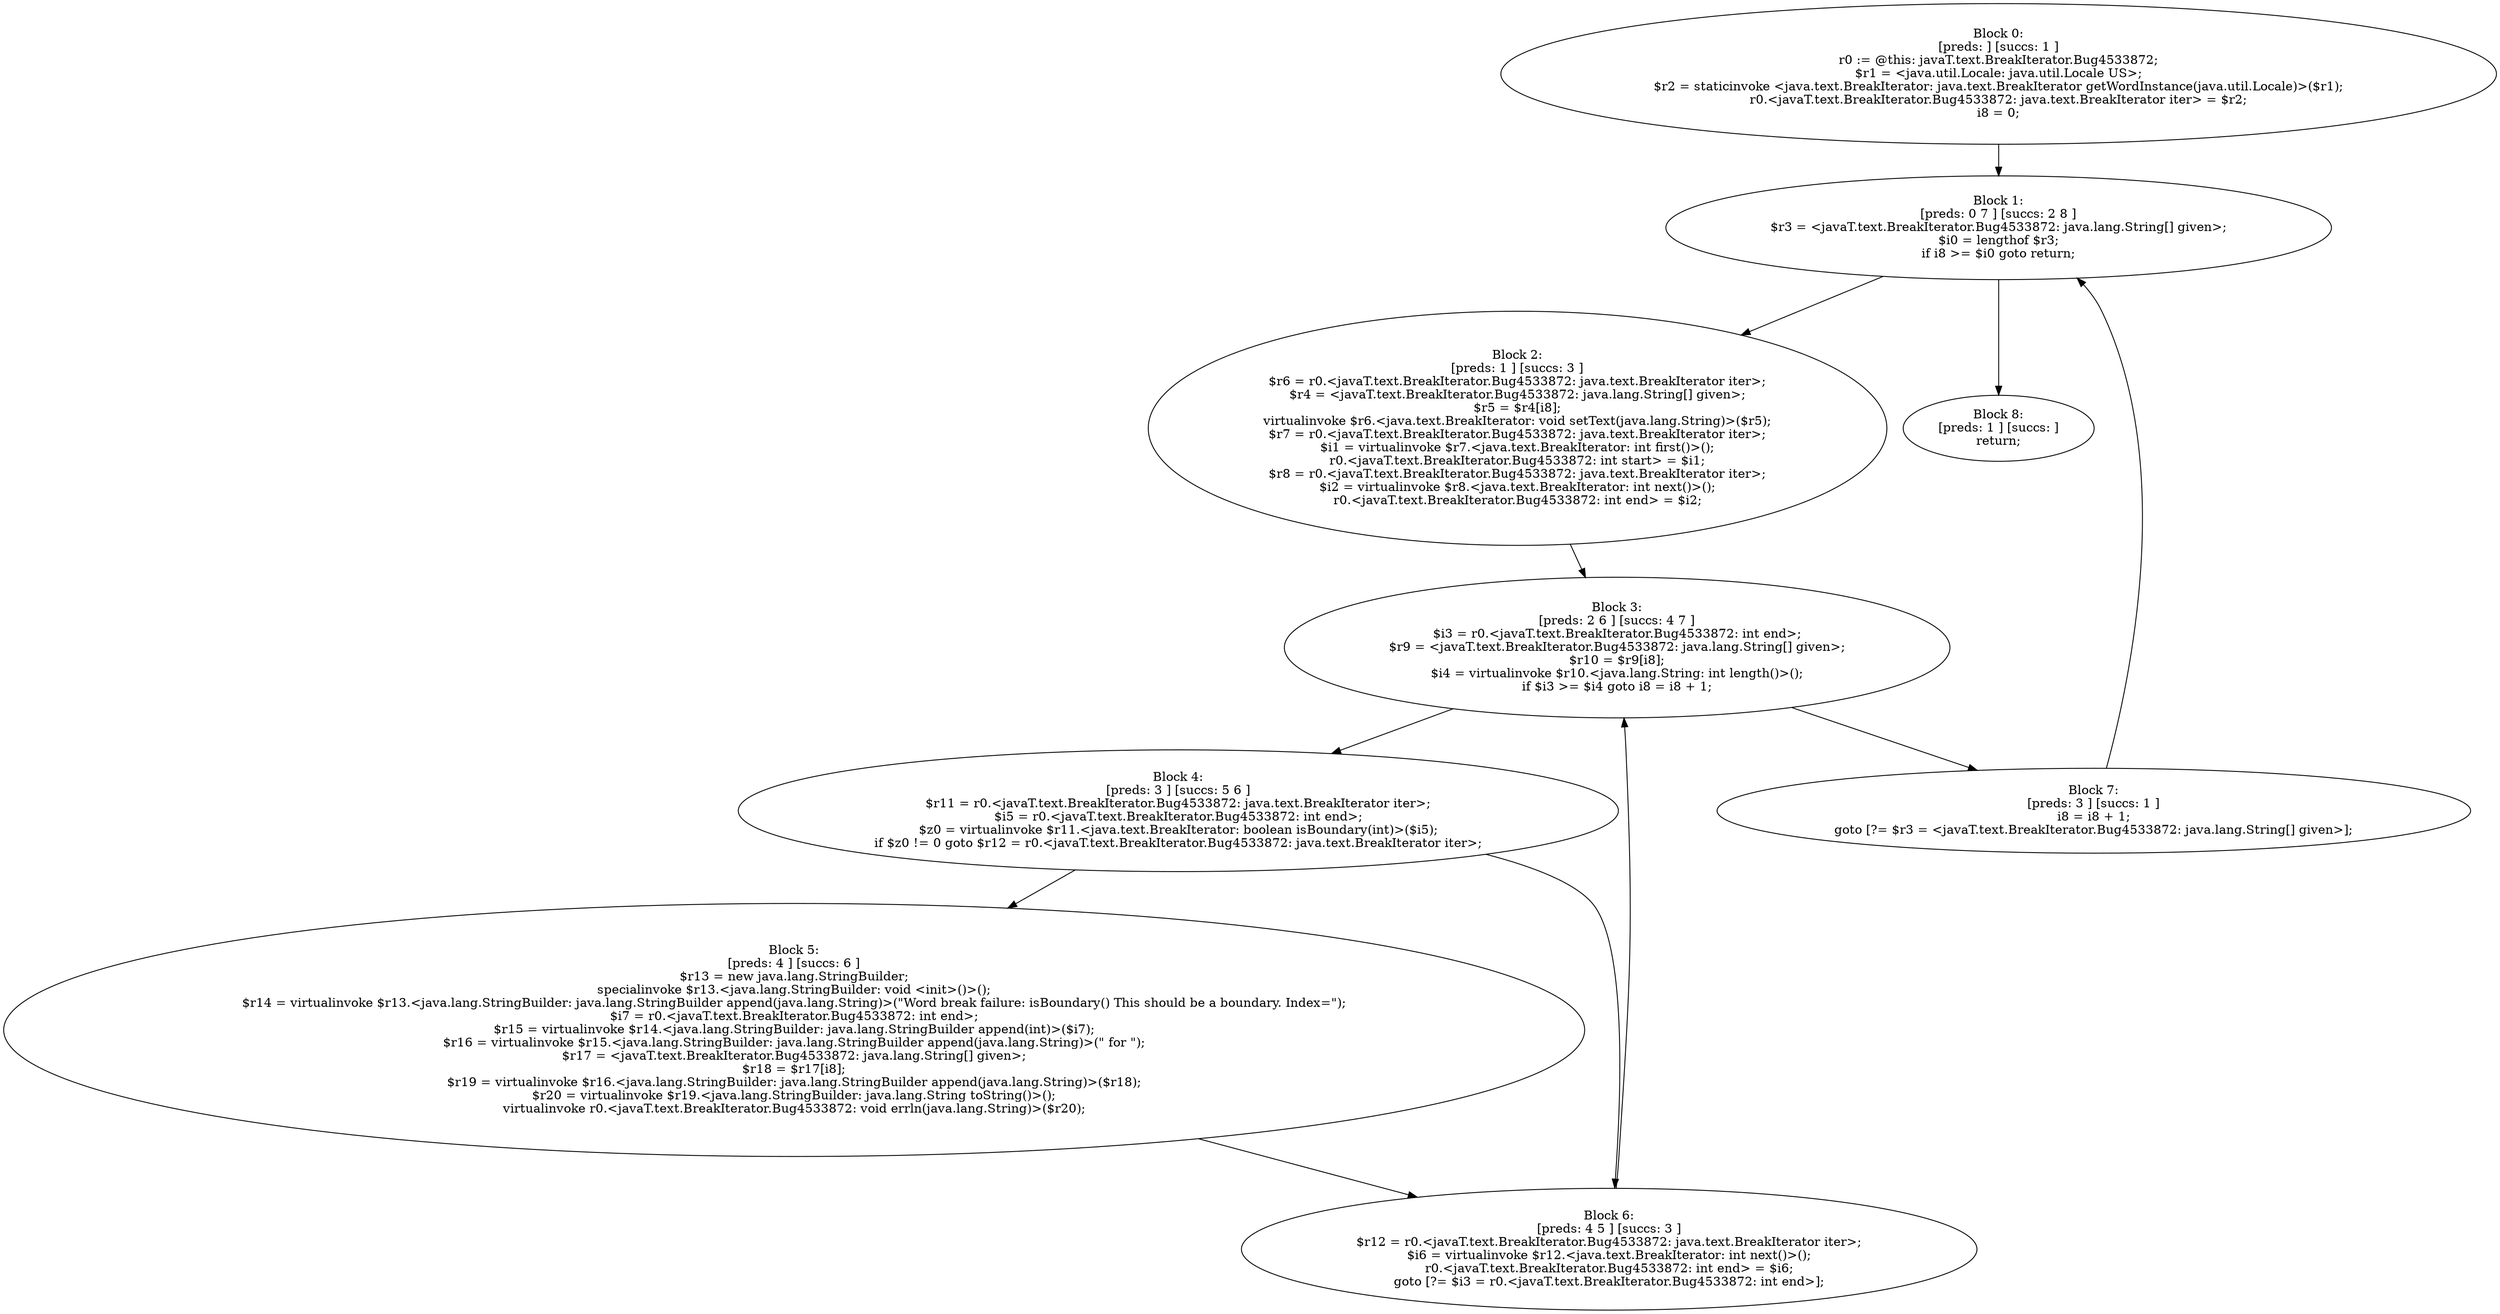 digraph "unitGraph" {
    "Block 0:
[preds: ] [succs: 1 ]
r0 := @this: javaT.text.BreakIterator.Bug4533872;
$r1 = <java.util.Locale: java.util.Locale US>;
$r2 = staticinvoke <java.text.BreakIterator: java.text.BreakIterator getWordInstance(java.util.Locale)>($r1);
r0.<javaT.text.BreakIterator.Bug4533872: java.text.BreakIterator iter> = $r2;
i8 = 0;
"
    "Block 1:
[preds: 0 7 ] [succs: 2 8 ]
$r3 = <javaT.text.BreakIterator.Bug4533872: java.lang.String[] given>;
$i0 = lengthof $r3;
if i8 >= $i0 goto return;
"
    "Block 2:
[preds: 1 ] [succs: 3 ]
$r6 = r0.<javaT.text.BreakIterator.Bug4533872: java.text.BreakIterator iter>;
$r4 = <javaT.text.BreakIterator.Bug4533872: java.lang.String[] given>;
$r5 = $r4[i8];
virtualinvoke $r6.<java.text.BreakIterator: void setText(java.lang.String)>($r5);
$r7 = r0.<javaT.text.BreakIterator.Bug4533872: java.text.BreakIterator iter>;
$i1 = virtualinvoke $r7.<java.text.BreakIterator: int first()>();
r0.<javaT.text.BreakIterator.Bug4533872: int start> = $i1;
$r8 = r0.<javaT.text.BreakIterator.Bug4533872: java.text.BreakIterator iter>;
$i2 = virtualinvoke $r8.<java.text.BreakIterator: int next()>();
r0.<javaT.text.BreakIterator.Bug4533872: int end> = $i2;
"
    "Block 3:
[preds: 2 6 ] [succs: 4 7 ]
$i3 = r0.<javaT.text.BreakIterator.Bug4533872: int end>;
$r9 = <javaT.text.BreakIterator.Bug4533872: java.lang.String[] given>;
$r10 = $r9[i8];
$i4 = virtualinvoke $r10.<java.lang.String: int length()>();
if $i3 >= $i4 goto i8 = i8 + 1;
"
    "Block 4:
[preds: 3 ] [succs: 5 6 ]
$r11 = r0.<javaT.text.BreakIterator.Bug4533872: java.text.BreakIterator iter>;
$i5 = r0.<javaT.text.BreakIterator.Bug4533872: int end>;
$z0 = virtualinvoke $r11.<java.text.BreakIterator: boolean isBoundary(int)>($i5);
if $z0 != 0 goto $r12 = r0.<javaT.text.BreakIterator.Bug4533872: java.text.BreakIterator iter>;
"
    "Block 5:
[preds: 4 ] [succs: 6 ]
$r13 = new java.lang.StringBuilder;
specialinvoke $r13.<java.lang.StringBuilder: void <init>()>();
$r14 = virtualinvoke $r13.<java.lang.StringBuilder: java.lang.StringBuilder append(java.lang.String)>(\"Word break failure: isBoundary() This should be a boundary. Index=\");
$i7 = r0.<javaT.text.BreakIterator.Bug4533872: int end>;
$r15 = virtualinvoke $r14.<java.lang.StringBuilder: java.lang.StringBuilder append(int)>($i7);
$r16 = virtualinvoke $r15.<java.lang.StringBuilder: java.lang.StringBuilder append(java.lang.String)>(\" for \");
$r17 = <javaT.text.BreakIterator.Bug4533872: java.lang.String[] given>;
$r18 = $r17[i8];
$r19 = virtualinvoke $r16.<java.lang.StringBuilder: java.lang.StringBuilder append(java.lang.String)>($r18);
$r20 = virtualinvoke $r19.<java.lang.StringBuilder: java.lang.String toString()>();
virtualinvoke r0.<javaT.text.BreakIterator.Bug4533872: void errln(java.lang.String)>($r20);
"
    "Block 6:
[preds: 4 5 ] [succs: 3 ]
$r12 = r0.<javaT.text.BreakIterator.Bug4533872: java.text.BreakIterator iter>;
$i6 = virtualinvoke $r12.<java.text.BreakIterator: int next()>();
r0.<javaT.text.BreakIterator.Bug4533872: int end> = $i6;
goto [?= $i3 = r0.<javaT.text.BreakIterator.Bug4533872: int end>];
"
    "Block 7:
[preds: 3 ] [succs: 1 ]
i8 = i8 + 1;
goto [?= $r3 = <javaT.text.BreakIterator.Bug4533872: java.lang.String[] given>];
"
    "Block 8:
[preds: 1 ] [succs: ]
return;
"
    "Block 0:
[preds: ] [succs: 1 ]
r0 := @this: javaT.text.BreakIterator.Bug4533872;
$r1 = <java.util.Locale: java.util.Locale US>;
$r2 = staticinvoke <java.text.BreakIterator: java.text.BreakIterator getWordInstance(java.util.Locale)>($r1);
r0.<javaT.text.BreakIterator.Bug4533872: java.text.BreakIterator iter> = $r2;
i8 = 0;
"->"Block 1:
[preds: 0 7 ] [succs: 2 8 ]
$r3 = <javaT.text.BreakIterator.Bug4533872: java.lang.String[] given>;
$i0 = lengthof $r3;
if i8 >= $i0 goto return;
";
    "Block 1:
[preds: 0 7 ] [succs: 2 8 ]
$r3 = <javaT.text.BreakIterator.Bug4533872: java.lang.String[] given>;
$i0 = lengthof $r3;
if i8 >= $i0 goto return;
"->"Block 2:
[preds: 1 ] [succs: 3 ]
$r6 = r0.<javaT.text.BreakIterator.Bug4533872: java.text.BreakIterator iter>;
$r4 = <javaT.text.BreakIterator.Bug4533872: java.lang.String[] given>;
$r5 = $r4[i8];
virtualinvoke $r6.<java.text.BreakIterator: void setText(java.lang.String)>($r5);
$r7 = r0.<javaT.text.BreakIterator.Bug4533872: java.text.BreakIterator iter>;
$i1 = virtualinvoke $r7.<java.text.BreakIterator: int first()>();
r0.<javaT.text.BreakIterator.Bug4533872: int start> = $i1;
$r8 = r0.<javaT.text.BreakIterator.Bug4533872: java.text.BreakIterator iter>;
$i2 = virtualinvoke $r8.<java.text.BreakIterator: int next()>();
r0.<javaT.text.BreakIterator.Bug4533872: int end> = $i2;
";
    "Block 1:
[preds: 0 7 ] [succs: 2 8 ]
$r3 = <javaT.text.BreakIterator.Bug4533872: java.lang.String[] given>;
$i0 = lengthof $r3;
if i8 >= $i0 goto return;
"->"Block 8:
[preds: 1 ] [succs: ]
return;
";
    "Block 2:
[preds: 1 ] [succs: 3 ]
$r6 = r0.<javaT.text.BreakIterator.Bug4533872: java.text.BreakIterator iter>;
$r4 = <javaT.text.BreakIterator.Bug4533872: java.lang.String[] given>;
$r5 = $r4[i8];
virtualinvoke $r6.<java.text.BreakIterator: void setText(java.lang.String)>($r5);
$r7 = r0.<javaT.text.BreakIterator.Bug4533872: java.text.BreakIterator iter>;
$i1 = virtualinvoke $r7.<java.text.BreakIterator: int first()>();
r0.<javaT.text.BreakIterator.Bug4533872: int start> = $i1;
$r8 = r0.<javaT.text.BreakIterator.Bug4533872: java.text.BreakIterator iter>;
$i2 = virtualinvoke $r8.<java.text.BreakIterator: int next()>();
r0.<javaT.text.BreakIterator.Bug4533872: int end> = $i2;
"->"Block 3:
[preds: 2 6 ] [succs: 4 7 ]
$i3 = r0.<javaT.text.BreakIterator.Bug4533872: int end>;
$r9 = <javaT.text.BreakIterator.Bug4533872: java.lang.String[] given>;
$r10 = $r9[i8];
$i4 = virtualinvoke $r10.<java.lang.String: int length()>();
if $i3 >= $i4 goto i8 = i8 + 1;
";
    "Block 3:
[preds: 2 6 ] [succs: 4 7 ]
$i3 = r0.<javaT.text.BreakIterator.Bug4533872: int end>;
$r9 = <javaT.text.BreakIterator.Bug4533872: java.lang.String[] given>;
$r10 = $r9[i8];
$i4 = virtualinvoke $r10.<java.lang.String: int length()>();
if $i3 >= $i4 goto i8 = i8 + 1;
"->"Block 4:
[preds: 3 ] [succs: 5 6 ]
$r11 = r0.<javaT.text.BreakIterator.Bug4533872: java.text.BreakIterator iter>;
$i5 = r0.<javaT.text.BreakIterator.Bug4533872: int end>;
$z0 = virtualinvoke $r11.<java.text.BreakIterator: boolean isBoundary(int)>($i5);
if $z0 != 0 goto $r12 = r0.<javaT.text.BreakIterator.Bug4533872: java.text.BreakIterator iter>;
";
    "Block 3:
[preds: 2 6 ] [succs: 4 7 ]
$i3 = r0.<javaT.text.BreakIterator.Bug4533872: int end>;
$r9 = <javaT.text.BreakIterator.Bug4533872: java.lang.String[] given>;
$r10 = $r9[i8];
$i4 = virtualinvoke $r10.<java.lang.String: int length()>();
if $i3 >= $i4 goto i8 = i8 + 1;
"->"Block 7:
[preds: 3 ] [succs: 1 ]
i8 = i8 + 1;
goto [?= $r3 = <javaT.text.BreakIterator.Bug4533872: java.lang.String[] given>];
";
    "Block 4:
[preds: 3 ] [succs: 5 6 ]
$r11 = r0.<javaT.text.BreakIterator.Bug4533872: java.text.BreakIterator iter>;
$i5 = r0.<javaT.text.BreakIterator.Bug4533872: int end>;
$z0 = virtualinvoke $r11.<java.text.BreakIterator: boolean isBoundary(int)>($i5);
if $z0 != 0 goto $r12 = r0.<javaT.text.BreakIterator.Bug4533872: java.text.BreakIterator iter>;
"->"Block 5:
[preds: 4 ] [succs: 6 ]
$r13 = new java.lang.StringBuilder;
specialinvoke $r13.<java.lang.StringBuilder: void <init>()>();
$r14 = virtualinvoke $r13.<java.lang.StringBuilder: java.lang.StringBuilder append(java.lang.String)>(\"Word break failure: isBoundary() This should be a boundary. Index=\");
$i7 = r0.<javaT.text.BreakIterator.Bug4533872: int end>;
$r15 = virtualinvoke $r14.<java.lang.StringBuilder: java.lang.StringBuilder append(int)>($i7);
$r16 = virtualinvoke $r15.<java.lang.StringBuilder: java.lang.StringBuilder append(java.lang.String)>(\" for \");
$r17 = <javaT.text.BreakIterator.Bug4533872: java.lang.String[] given>;
$r18 = $r17[i8];
$r19 = virtualinvoke $r16.<java.lang.StringBuilder: java.lang.StringBuilder append(java.lang.String)>($r18);
$r20 = virtualinvoke $r19.<java.lang.StringBuilder: java.lang.String toString()>();
virtualinvoke r0.<javaT.text.BreakIterator.Bug4533872: void errln(java.lang.String)>($r20);
";
    "Block 4:
[preds: 3 ] [succs: 5 6 ]
$r11 = r0.<javaT.text.BreakIterator.Bug4533872: java.text.BreakIterator iter>;
$i5 = r0.<javaT.text.BreakIterator.Bug4533872: int end>;
$z0 = virtualinvoke $r11.<java.text.BreakIterator: boolean isBoundary(int)>($i5);
if $z0 != 0 goto $r12 = r0.<javaT.text.BreakIterator.Bug4533872: java.text.BreakIterator iter>;
"->"Block 6:
[preds: 4 5 ] [succs: 3 ]
$r12 = r0.<javaT.text.BreakIterator.Bug4533872: java.text.BreakIterator iter>;
$i6 = virtualinvoke $r12.<java.text.BreakIterator: int next()>();
r0.<javaT.text.BreakIterator.Bug4533872: int end> = $i6;
goto [?= $i3 = r0.<javaT.text.BreakIterator.Bug4533872: int end>];
";
    "Block 5:
[preds: 4 ] [succs: 6 ]
$r13 = new java.lang.StringBuilder;
specialinvoke $r13.<java.lang.StringBuilder: void <init>()>();
$r14 = virtualinvoke $r13.<java.lang.StringBuilder: java.lang.StringBuilder append(java.lang.String)>(\"Word break failure: isBoundary() This should be a boundary. Index=\");
$i7 = r0.<javaT.text.BreakIterator.Bug4533872: int end>;
$r15 = virtualinvoke $r14.<java.lang.StringBuilder: java.lang.StringBuilder append(int)>($i7);
$r16 = virtualinvoke $r15.<java.lang.StringBuilder: java.lang.StringBuilder append(java.lang.String)>(\" for \");
$r17 = <javaT.text.BreakIterator.Bug4533872: java.lang.String[] given>;
$r18 = $r17[i8];
$r19 = virtualinvoke $r16.<java.lang.StringBuilder: java.lang.StringBuilder append(java.lang.String)>($r18);
$r20 = virtualinvoke $r19.<java.lang.StringBuilder: java.lang.String toString()>();
virtualinvoke r0.<javaT.text.BreakIterator.Bug4533872: void errln(java.lang.String)>($r20);
"->"Block 6:
[preds: 4 5 ] [succs: 3 ]
$r12 = r0.<javaT.text.BreakIterator.Bug4533872: java.text.BreakIterator iter>;
$i6 = virtualinvoke $r12.<java.text.BreakIterator: int next()>();
r0.<javaT.text.BreakIterator.Bug4533872: int end> = $i6;
goto [?= $i3 = r0.<javaT.text.BreakIterator.Bug4533872: int end>];
";
    "Block 6:
[preds: 4 5 ] [succs: 3 ]
$r12 = r0.<javaT.text.BreakIterator.Bug4533872: java.text.BreakIterator iter>;
$i6 = virtualinvoke $r12.<java.text.BreakIterator: int next()>();
r0.<javaT.text.BreakIterator.Bug4533872: int end> = $i6;
goto [?= $i3 = r0.<javaT.text.BreakIterator.Bug4533872: int end>];
"->"Block 3:
[preds: 2 6 ] [succs: 4 7 ]
$i3 = r0.<javaT.text.BreakIterator.Bug4533872: int end>;
$r9 = <javaT.text.BreakIterator.Bug4533872: java.lang.String[] given>;
$r10 = $r9[i8];
$i4 = virtualinvoke $r10.<java.lang.String: int length()>();
if $i3 >= $i4 goto i8 = i8 + 1;
";
    "Block 7:
[preds: 3 ] [succs: 1 ]
i8 = i8 + 1;
goto [?= $r3 = <javaT.text.BreakIterator.Bug4533872: java.lang.String[] given>];
"->"Block 1:
[preds: 0 7 ] [succs: 2 8 ]
$r3 = <javaT.text.BreakIterator.Bug4533872: java.lang.String[] given>;
$i0 = lengthof $r3;
if i8 >= $i0 goto return;
";
}

